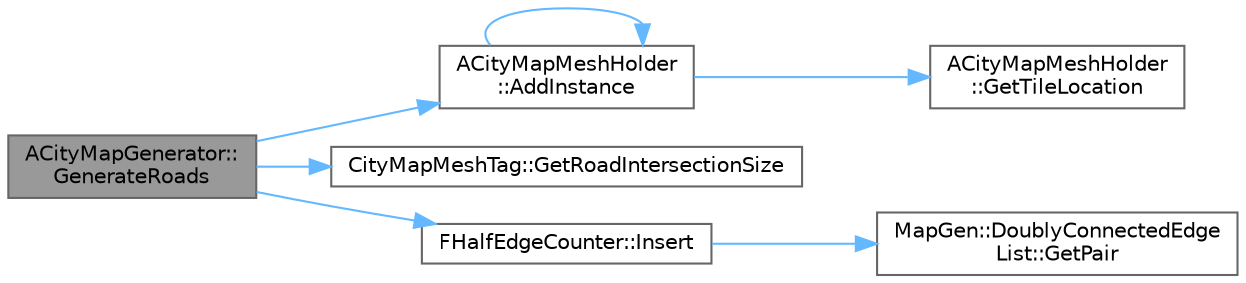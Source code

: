 digraph "ACityMapGenerator::GenerateRoads"
{
 // INTERACTIVE_SVG=YES
 // LATEX_PDF_SIZE
  bgcolor="transparent";
  edge [fontname=Helvetica,fontsize=10,labelfontname=Helvetica,labelfontsize=10];
  node [fontname=Helvetica,fontsize=10,shape=box,height=0.2,width=0.4];
  rankdir="LR";
  Node1 [id="Node000001",label="ACityMapGenerator::\lGenerateRoads",height=0.2,width=0.4,color="gray40", fillcolor="grey60", style="filled", fontcolor="black",tooltip="Add the road meshes to the scene based on the current DCEL."];
  Node1 -> Node2 [id="edge1_Node000001_Node000002",color="steelblue1",style="solid",tooltip=" "];
  Node2 [id="Node000002",label="ACityMapMeshHolder\l::AddInstance",height=0.2,width=0.4,color="grey40", fillcolor="white", style="filled",URL="$da/d1a/classACityMapMeshHolder.html#a8612476d1ea6286618432bdd28488157",tooltip="Add an instance of a mesh with a given tile location."];
  Node2 -> Node2 [id="edge2_Node000002_Node000002",color="steelblue1",style="solid",tooltip=" "];
  Node2 -> Node3 [id="edge3_Node000002_Node000003",color="steelblue1",style="solid",tooltip=" "];
  Node3 [id="Node000003",label="ACityMapMeshHolder\l::GetTileLocation",height=0.2,width=0.4,color="grey40", fillcolor="white", style="filled",URL="$da/d1a/classACityMapMeshHolder.html#a1a08875ed449d96a289b144d4d551479",tooltip="Return the 3D world location (relative to this actor) of the given 2D tile."];
  Node1 -> Node4 [id="edge4_Node000001_Node000004",color="steelblue1",style="solid",tooltip=" "];
  Node4 [id="Node000004",label="CityMapMeshTag::GetRoadIntersectionSize",height=0.2,width=0.4,color="grey40", fillcolor="white", style="filled",URL="$d6/d33/classCityMapMeshTag.html#ae546ef66912146409f0b1d176406aa7b",tooltip="Get the size in tiles of a road intersection side."];
  Node1 -> Node5 [id="edge5_Node000001_Node000005",color="steelblue1",style="solid",tooltip=" "];
  Node5 [id="Node000005",label="FHalfEdgeCounter::Insert",height=0.2,width=0.4,color="grey40", fillcolor="white", style="filled",URL="$db/d28/classFHalfEdgeCounter.html#a9f2f2a24b906c58c811611a7d4903db1",tooltip=" "];
  Node5 -> Node6 [id="edge6_Node000005_Node000006",color="steelblue1",style="solid",tooltip=" "];
  Node6 [id="Node000006",label="MapGen::DoublyConnectedEdge\lList::GetPair",height=0.2,width=0.4,color="grey40", fillcolor="white", style="filled",URL="$d3/d57/classMapGen_1_1DoublyConnectedEdgeList.html#a4f54bc71299907adf32a741ecf12af97",tooltip=" "];
}

